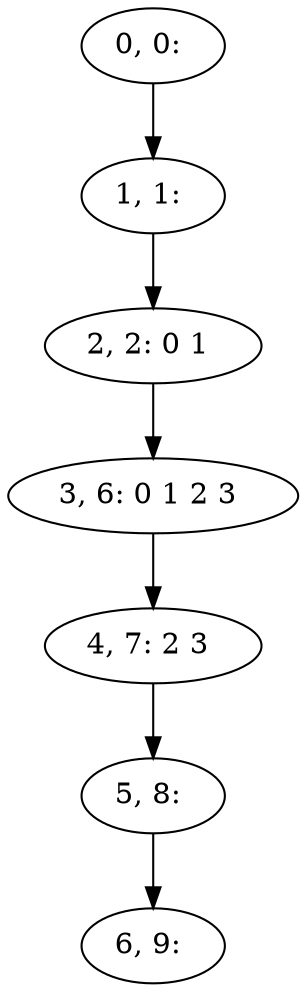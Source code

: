digraph G {
0[label="0, 0: "];
1[label="1, 1: "];
2[label="2, 2: 0 1 "];
3[label="3, 6: 0 1 2 3 "];
4[label="4, 7: 2 3 "];
5[label="5, 8: "];
6[label="6, 9: "];
0->1 ;
1->2 ;
2->3 ;
3->4 ;
4->5 ;
5->6 ;
}
